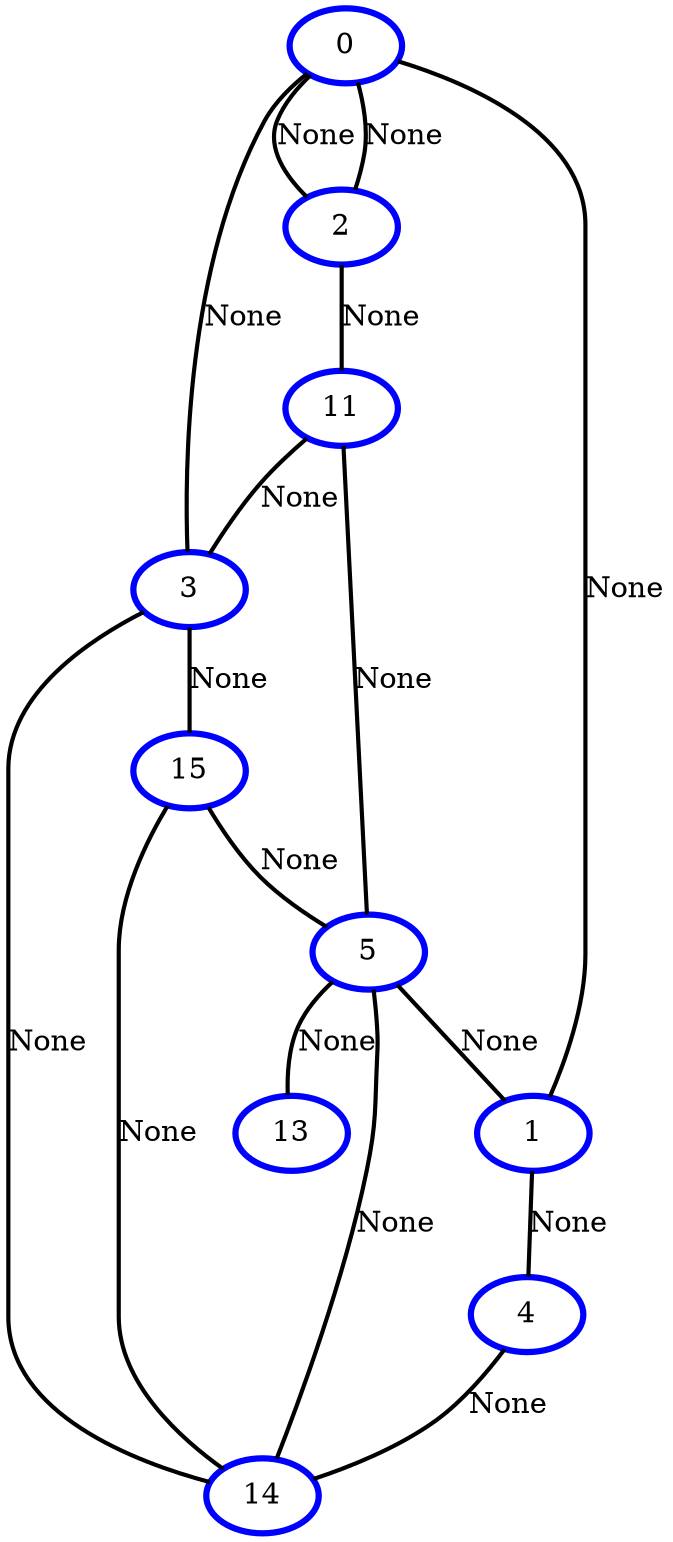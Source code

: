graph G {
    0 [penwidth=3,label="0",color="Blue"]
    1 [penwidth=3,label="2",color="Blue"]
    2 [penwidth=3,label="3",color="Blue"]
    3 [penwidth=3,label="15",color="Blue"]
    4 [penwidth=3,label="11",color="Blue"]
    5 [penwidth=3,label="13",color="Blue"]
    6 [penwidth=3,label="1",color="Blue"]
    7 [penwidth=3,label="5",color="Blue"]
    8 [penwidth=3,label="14",color="Blue"]
    9 [penwidth=3,label="4",color="Blue"]

    0--6 [penwidth=2,label="None"]
    4--2 [penwidth=2,label="None"]
    0--1 [penwidth=2,label="None"]
    9--8 [penwidth=2,label="None"]
    4--7 [penwidth=2,label="None"]
    0--2 [penwidth=2,label="None"]
    8--2 [penwidth=2,label="None"]
    6--9 [penwidth=2,label="None"]
    2--3 [penwidth=2,label="None"]
    3--8 [penwidth=2,label="None"]
    7--6 [penwidth=2,label="None"]
    3--7 [penwidth=2,label="None"]
    7--5 [penwidth=2,label="None"]
    1--4 [penwidth=2,label="None"]
    8--7 [penwidth=2,label="None"]
    0--1 [penwidth=2,label="None"]
}